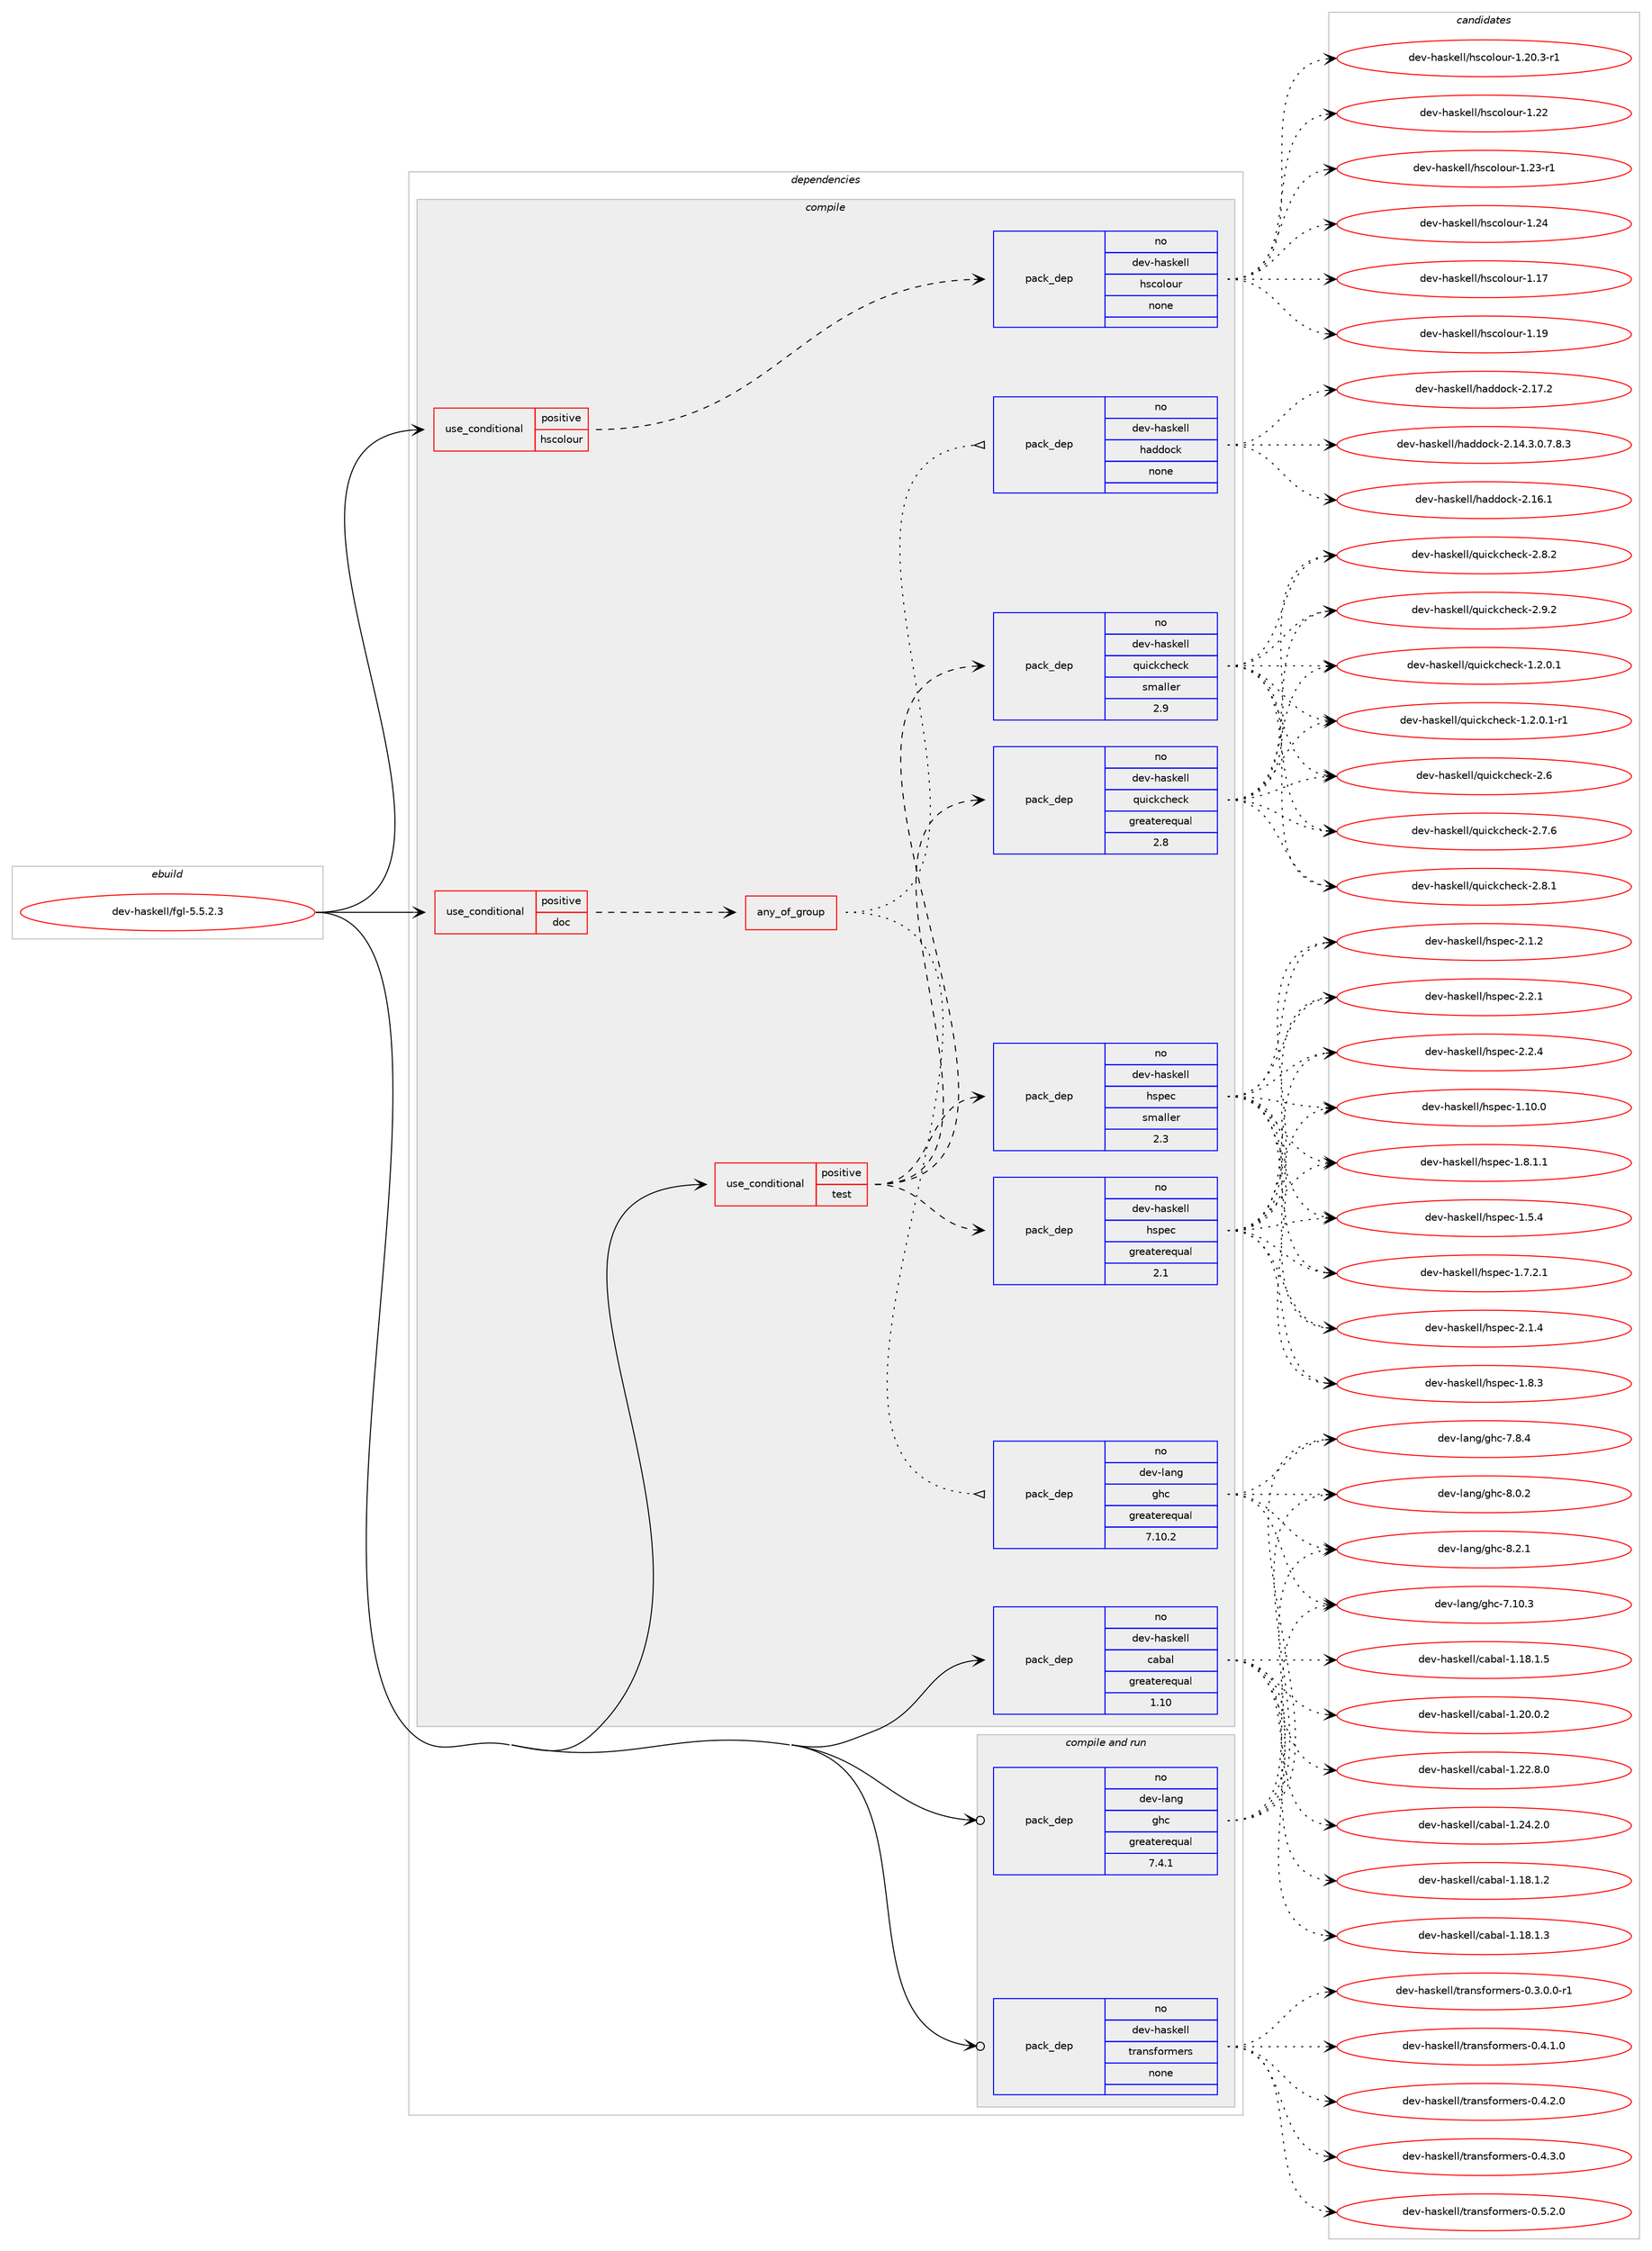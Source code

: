 digraph prolog {

# *************
# Graph options
# *************

newrank=true;
concentrate=true;
compound=true;
graph [rankdir=LR,fontname=Helvetica,fontsize=10,ranksep=1.5];#, ranksep=2.5, nodesep=0.2];
edge  [arrowhead=vee];
node  [fontname=Helvetica,fontsize=10];

# **********
# The ebuild
# **********

subgraph cluster_leftcol {
color=gray;
rank=same;
label=<<i>ebuild</i>>;
id [label="dev-haskell/fgl-5.5.2.3", color=red, width=4, href="../dev-haskell/fgl-5.5.2.3.svg"];
}

# ****************
# The dependencies
# ****************

subgraph cluster_midcol {
color=gray;
label=<<i>dependencies</i>>;
subgraph cluster_compile {
fillcolor="#eeeeee";
style=filled;
label=<<i>compile</i>>;
subgraph cond18888 {
dependency80506 [label=<<TABLE BORDER="0" CELLBORDER="1" CELLSPACING="0" CELLPADDING="4"><TR><TD ROWSPAN="3" CELLPADDING="10">use_conditional</TD></TR><TR><TD>positive</TD></TR><TR><TD>doc</TD></TR></TABLE>>, shape=none, color=red];
subgraph any2000 {
dependency80507 [label=<<TABLE BORDER="0" CELLBORDER="1" CELLSPACING="0" CELLPADDING="4"><TR><TD CELLPADDING="10">any_of_group</TD></TR></TABLE>>, shape=none, color=red];subgraph pack59588 {
dependency80508 [label=<<TABLE BORDER="0" CELLBORDER="1" CELLSPACING="0" CELLPADDING="4" WIDTH="220"><TR><TD ROWSPAN="6" CELLPADDING="30">pack_dep</TD></TR><TR><TD WIDTH="110">no</TD></TR><TR><TD>dev-haskell</TD></TR><TR><TD>haddock</TD></TR><TR><TD>none</TD></TR><TR><TD></TD></TR></TABLE>>, shape=none, color=blue];
}
dependency80507:e -> dependency80508:w [weight=20,style="dotted",arrowhead="oinv"];
subgraph pack59589 {
dependency80509 [label=<<TABLE BORDER="0" CELLBORDER="1" CELLSPACING="0" CELLPADDING="4" WIDTH="220"><TR><TD ROWSPAN="6" CELLPADDING="30">pack_dep</TD></TR><TR><TD WIDTH="110">no</TD></TR><TR><TD>dev-lang</TD></TR><TR><TD>ghc</TD></TR><TR><TD>greaterequal</TD></TR><TR><TD>7.10.2</TD></TR></TABLE>>, shape=none, color=blue];
}
dependency80507:e -> dependency80509:w [weight=20,style="dotted",arrowhead="oinv"];
}
dependency80506:e -> dependency80507:w [weight=20,style="dashed",arrowhead="vee"];
}
id:e -> dependency80506:w [weight=20,style="solid",arrowhead="vee"];
subgraph cond18889 {
dependency80510 [label=<<TABLE BORDER="0" CELLBORDER="1" CELLSPACING="0" CELLPADDING="4"><TR><TD ROWSPAN="3" CELLPADDING="10">use_conditional</TD></TR><TR><TD>positive</TD></TR><TR><TD>hscolour</TD></TR></TABLE>>, shape=none, color=red];
subgraph pack59590 {
dependency80511 [label=<<TABLE BORDER="0" CELLBORDER="1" CELLSPACING="0" CELLPADDING="4" WIDTH="220"><TR><TD ROWSPAN="6" CELLPADDING="30">pack_dep</TD></TR><TR><TD WIDTH="110">no</TD></TR><TR><TD>dev-haskell</TD></TR><TR><TD>hscolour</TD></TR><TR><TD>none</TD></TR><TR><TD></TD></TR></TABLE>>, shape=none, color=blue];
}
dependency80510:e -> dependency80511:w [weight=20,style="dashed",arrowhead="vee"];
}
id:e -> dependency80510:w [weight=20,style="solid",arrowhead="vee"];
subgraph cond18890 {
dependency80512 [label=<<TABLE BORDER="0" CELLBORDER="1" CELLSPACING="0" CELLPADDING="4"><TR><TD ROWSPAN="3" CELLPADDING="10">use_conditional</TD></TR><TR><TD>positive</TD></TR><TR><TD>test</TD></TR></TABLE>>, shape=none, color=red];
subgraph pack59591 {
dependency80513 [label=<<TABLE BORDER="0" CELLBORDER="1" CELLSPACING="0" CELLPADDING="4" WIDTH="220"><TR><TD ROWSPAN="6" CELLPADDING="30">pack_dep</TD></TR><TR><TD WIDTH="110">no</TD></TR><TR><TD>dev-haskell</TD></TR><TR><TD>hspec</TD></TR><TR><TD>greaterequal</TD></TR><TR><TD>2.1</TD></TR></TABLE>>, shape=none, color=blue];
}
dependency80512:e -> dependency80513:w [weight=20,style="dashed",arrowhead="vee"];
subgraph pack59592 {
dependency80514 [label=<<TABLE BORDER="0" CELLBORDER="1" CELLSPACING="0" CELLPADDING="4" WIDTH="220"><TR><TD ROWSPAN="6" CELLPADDING="30">pack_dep</TD></TR><TR><TD WIDTH="110">no</TD></TR><TR><TD>dev-haskell</TD></TR><TR><TD>hspec</TD></TR><TR><TD>smaller</TD></TR><TR><TD>2.3</TD></TR></TABLE>>, shape=none, color=blue];
}
dependency80512:e -> dependency80514:w [weight=20,style="dashed",arrowhead="vee"];
subgraph pack59593 {
dependency80515 [label=<<TABLE BORDER="0" CELLBORDER="1" CELLSPACING="0" CELLPADDING="4" WIDTH="220"><TR><TD ROWSPAN="6" CELLPADDING="30">pack_dep</TD></TR><TR><TD WIDTH="110">no</TD></TR><TR><TD>dev-haskell</TD></TR><TR><TD>quickcheck</TD></TR><TR><TD>greaterequal</TD></TR><TR><TD>2.8</TD></TR></TABLE>>, shape=none, color=blue];
}
dependency80512:e -> dependency80515:w [weight=20,style="dashed",arrowhead="vee"];
subgraph pack59594 {
dependency80516 [label=<<TABLE BORDER="0" CELLBORDER="1" CELLSPACING="0" CELLPADDING="4" WIDTH="220"><TR><TD ROWSPAN="6" CELLPADDING="30">pack_dep</TD></TR><TR><TD WIDTH="110">no</TD></TR><TR><TD>dev-haskell</TD></TR><TR><TD>quickcheck</TD></TR><TR><TD>smaller</TD></TR><TR><TD>2.9</TD></TR></TABLE>>, shape=none, color=blue];
}
dependency80512:e -> dependency80516:w [weight=20,style="dashed",arrowhead="vee"];
}
id:e -> dependency80512:w [weight=20,style="solid",arrowhead="vee"];
subgraph pack59595 {
dependency80517 [label=<<TABLE BORDER="0" CELLBORDER="1" CELLSPACING="0" CELLPADDING="4" WIDTH="220"><TR><TD ROWSPAN="6" CELLPADDING="30">pack_dep</TD></TR><TR><TD WIDTH="110">no</TD></TR><TR><TD>dev-haskell</TD></TR><TR><TD>cabal</TD></TR><TR><TD>greaterequal</TD></TR><TR><TD>1.10</TD></TR></TABLE>>, shape=none, color=blue];
}
id:e -> dependency80517:w [weight=20,style="solid",arrowhead="vee"];
}
subgraph cluster_compileandrun {
fillcolor="#eeeeee";
style=filled;
label=<<i>compile and run</i>>;
subgraph pack59596 {
dependency80518 [label=<<TABLE BORDER="0" CELLBORDER="1" CELLSPACING="0" CELLPADDING="4" WIDTH="220"><TR><TD ROWSPAN="6" CELLPADDING="30">pack_dep</TD></TR><TR><TD WIDTH="110">no</TD></TR><TR><TD>dev-haskell</TD></TR><TR><TD>transformers</TD></TR><TR><TD>none</TD></TR><TR><TD></TD></TR></TABLE>>, shape=none, color=blue];
}
id:e -> dependency80518:w [weight=20,style="solid",arrowhead="odotvee"];
subgraph pack59597 {
dependency80519 [label=<<TABLE BORDER="0" CELLBORDER="1" CELLSPACING="0" CELLPADDING="4" WIDTH="220"><TR><TD ROWSPAN="6" CELLPADDING="30">pack_dep</TD></TR><TR><TD WIDTH="110">no</TD></TR><TR><TD>dev-lang</TD></TR><TR><TD>ghc</TD></TR><TR><TD>greaterequal</TD></TR><TR><TD>7.4.1</TD></TR></TABLE>>, shape=none, color=blue];
}
id:e -> dependency80519:w [weight=20,style="solid",arrowhead="odotvee"];
}
subgraph cluster_run {
fillcolor="#eeeeee";
style=filled;
label=<<i>run</i>>;
}
}

# **************
# The candidates
# **************

subgraph cluster_choices {
rank=same;
color=gray;
label=<<i>candidates</i>>;

subgraph choice59588 {
color=black;
nodesep=1;
choice1001011184510497115107101108108471049710010011199107455046495246514648465546564651 [label="dev-haskell/haddock-2.14.3.0.7.8.3", color=red, width=4,href="../dev-haskell/haddock-2.14.3.0.7.8.3.svg"];
choice100101118451049711510710110810847104971001001119910745504649544649 [label="dev-haskell/haddock-2.16.1", color=red, width=4,href="../dev-haskell/haddock-2.16.1.svg"];
choice100101118451049711510710110810847104971001001119910745504649554650 [label="dev-haskell/haddock-2.17.2", color=red, width=4,href="../dev-haskell/haddock-2.17.2.svg"];
dependency80508:e -> choice1001011184510497115107101108108471049710010011199107455046495246514648465546564651:w [style=dotted,weight="100"];
dependency80508:e -> choice100101118451049711510710110810847104971001001119910745504649544649:w [style=dotted,weight="100"];
dependency80508:e -> choice100101118451049711510710110810847104971001001119910745504649554650:w [style=dotted,weight="100"];
}
subgraph choice59589 {
color=black;
nodesep=1;
choice1001011184510897110103471031049945554649484651 [label="dev-lang/ghc-7.10.3", color=red, width=4,href="../dev-lang/ghc-7.10.3.svg"];
choice10010111845108971101034710310499455546564652 [label="dev-lang/ghc-7.8.4", color=red, width=4,href="../dev-lang/ghc-7.8.4.svg"];
choice10010111845108971101034710310499455646484650 [label="dev-lang/ghc-8.0.2", color=red, width=4,href="../dev-lang/ghc-8.0.2.svg"];
choice10010111845108971101034710310499455646504649 [label="dev-lang/ghc-8.2.1", color=red, width=4,href="../dev-lang/ghc-8.2.1.svg"];
dependency80509:e -> choice1001011184510897110103471031049945554649484651:w [style=dotted,weight="100"];
dependency80509:e -> choice10010111845108971101034710310499455546564652:w [style=dotted,weight="100"];
dependency80509:e -> choice10010111845108971101034710310499455646484650:w [style=dotted,weight="100"];
dependency80509:e -> choice10010111845108971101034710310499455646504649:w [style=dotted,weight="100"];
}
subgraph choice59590 {
color=black;
nodesep=1;
choice100101118451049711510710110810847104115991111081111171144549464955 [label="dev-haskell/hscolour-1.17", color=red, width=4,href="../dev-haskell/hscolour-1.17.svg"];
choice100101118451049711510710110810847104115991111081111171144549464957 [label="dev-haskell/hscolour-1.19", color=red, width=4,href="../dev-haskell/hscolour-1.19.svg"];
choice10010111845104971151071011081084710411599111108111117114454946504846514511449 [label="dev-haskell/hscolour-1.20.3-r1", color=red, width=4,href="../dev-haskell/hscolour-1.20.3-r1.svg"];
choice100101118451049711510710110810847104115991111081111171144549465050 [label="dev-haskell/hscolour-1.22", color=red, width=4,href="../dev-haskell/hscolour-1.22.svg"];
choice1001011184510497115107101108108471041159911110811111711445494650514511449 [label="dev-haskell/hscolour-1.23-r1", color=red, width=4,href="../dev-haskell/hscolour-1.23-r1.svg"];
choice100101118451049711510710110810847104115991111081111171144549465052 [label="dev-haskell/hscolour-1.24", color=red, width=4,href="../dev-haskell/hscolour-1.24.svg"];
dependency80511:e -> choice100101118451049711510710110810847104115991111081111171144549464955:w [style=dotted,weight="100"];
dependency80511:e -> choice100101118451049711510710110810847104115991111081111171144549464957:w [style=dotted,weight="100"];
dependency80511:e -> choice10010111845104971151071011081084710411599111108111117114454946504846514511449:w [style=dotted,weight="100"];
dependency80511:e -> choice100101118451049711510710110810847104115991111081111171144549465050:w [style=dotted,weight="100"];
dependency80511:e -> choice1001011184510497115107101108108471041159911110811111711445494650514511449:w [style=dotted,weight="100"];
dependency80511:e -> choice100101118451049711510710110810847104115991111081111171144549465052:w [style=dotted,weight="100"];
}
subgraph choice59591 {
color=black;
nodesep=1;
choice1001011184510497115107101108108471041151121019945494649484648 [label="dev-haskell/hspec-1.10.0", color=red, width=4,href="../dev-haskell/hspec-1.10.0.svg"];
choice10010111845104971151071011081084710411511210199454946534652 [label="dev-haskell/hspec-1.5.4", color=red, width=4,href="../dev-haskell/hspec-1.5.4.svg"];
choice100101118451049711510710110810847104115112101994549465546504649 [label="dev-haskell/hspec-1.7.2.1", color=red, width=4,href="../dev-haskell/hspec-1.7.2.1.svg"];
choice100101118451049711510710110810847104115112101994549465646494649 [label="dev-haskell/hspec-1.8.1.1", color=red, width=4,href="../dev-haskell/hspec-1.8.1.1.svg"];
choice10010111845104971151071011081084710411511210199454946564651 [label="dev-haskell/hspec-1.8.3", color=red, width=4,href="../dev-haskell/hspec-1.8.3.svg"];
choice10010111845104971151071011081084710411511210199455046494650 [label="dev-haskell/hspec-2.1.2", color=red, width=4,href="../dev-haskell/hspec-2.1.2.svg"];
choice10010111845104971151071011081084710411511210199455046494652 [label="dev-haskell/hspec-2.1.4", color=red, width=4,href="../dev-haskell/hspec-2.1.4.svg"];
choice10010111845104971151071011081084710411511210199455046504649 [label="dev-haskell/hspec-2.2.1", color=red, width=4,href="../dev-haskell/hspec-2.2.1.svg"];
choice10010111845104971151071011081084710411511210199455046504652 [label="dev-haskell/hspec-2.2.4", color=red, width=4,href="../dev-haskell/hspec-2.2.4.svg"];
dependency80513:e -> choice1001011184510497115107101108108471041151121019945494649484648:w [style=dotted,weight="100"];
dependency80513:e -> choice10010111845104971151071011081084710411511210199454946534652:w [style=dotted,weight="100"];
dependency80513:e -> choice100101118451049711510710110810847104115112101994549465546504649:w [style=dotted,weight="100"];
dependency80513:e -> choice100101118451049711510710110810847104115112101994549465646494649:w [style=dotted,weight="100"];
dependency80513:e -> choice10010111845104971151071011081084710411511210199454946564651:w [style=dotted,weight="100"];
dependency80513:e -> choice10010111845104971151071011081084710411511210199455046494650:w [style=dotted,weight="100"];
dependency80513:e -> choice10010111845104971151071011081084710411511210199455046494652:w [style=dotted,weight="100"];
dependency80513:e -> choice10010111845104971151071011081084710411511210199455046504649:w [style=dotted,weight="100"];
dependency80513:e -> choice10010111845104971151071011081084710411511210199455046504652:w [style=dotted,weight="100"];
}
subgraph choice59592 {
color=black;
nodesep=1;
choice1001011184510497115107101108108471041151121019945494649484648 [label="dev-haskell/hspec-1.10.0", color=red, width=4,href="../dev-haskell/hspec-1.10.0.svg"];
choice10010111845104971151071011081084710411511210199454946534652 [label="dev-haskell/hspec-1.5.4", color=red, width=4,href="../dev-haskell/hspec-1.5.4.svg"];
choice100101118451049711510710110810847104115112101994549465546504649 [label="dev-haskell/hspec-1.7.2.1", color=red, width=4,href="../dev-haskell/hspec-1.7.2.1.svg"];
choice100101118451049711510710110810847104115112101994549465646494649 [label="dev-haskell/hspec-1.8.1.1", color=red, width=4,href="../dev-haskell/hspec-1.8.1.1.svg"];
choice10010111845104971151071011081084710411511210199454946564651 [label="dev-haskell/hspec-1.8.3", color=red, width=4,href="../dev-haskell/hspec-1.8.3.svg"];
choice10010111845104971151071011081084710411511210199455046494650 [label="dev-haskell/hspec-2.1.2", color=red, width=4,href="../dev-haskell/hspec-2.1.2.svg"];
choice10010111845104971151071011081084710411511210199455046494652 [label="dev-haskell/hspec-2.1.4", color=red, width=4,href="../dev-haskell/hspec-2.1.4.svg"];
choice10010111845104971151071011081084710411511210199455046504649 [label="dev-haskell/hspec-2.2.1", color=red, width=4,href="../dev-haskell/hspec-2.2.1.svg"];
choice10010111845104971151071011081084710411511210199455046504652 [label="dev-haskell/hspec-2.2.4", color=red, width=4,href="../dev-haskell/hspec-2.2.4.svg"];
dependency80514:e -> choice1001011184510497115107101108108471041151121019945494649484648:w [style=dotted,weight="100"];
dependency80514:e -> choice10010111845104971151071011081084710411511210199454946534652:w [style=dotted,weight="100"];
dependency80514:e -> choice100101118451049711510710110810847104115112101994549465546504649:w [style=dotted,weight="100"];
dependency80514:e -> choice100101118451049711510710110810847104115112101994549465646494649:w [style=dotted,weight="100"];
dependency80514:e -> choice10010111845104971151071011081084710411511210199454946564651:w [style=dotted,weight="100"];
dependency80514:e -> choice10010111845104971151071011081084710411511210199455046494650:w [style=dotted,weight="100"];
dependency80514:e -> choice10010111845104971151071011081084710411511210199455046494652:w [style=dotted,weight="100"];
dependency80514:e -> choice10010111845104971151071011081084710411511210199455046504649:w [style=dotted,weight="100"];
dependency80514:e -> choice10010111845104971151071011081084710411511210199455046504652:w [style=dotted,weight="100"];
}
subgraph choice59593 {
color=black;
nodesep=1;
choice1001011184510497115107101108108471131171059910799104101991074549465046484649 [label="dev-haskell/quickcheck-1.2.0.1", color=red, width=4,href="../dev-haskell/quickcheck-1.2.0.1.svg"];
choice10010111845104971151071011081084711311710599107991041019910745494650464846494511449 [label="dev-haskell/quickcheck-1.2.0.1-r1", color=red, width=4,href="../dev-haskell/quickcheck-1.2.0.1-r1.svg"];
choice10010111845104971151071011081084711311710599107991041019910745504654 [label="dev-haskell/quickcheck-2.6", color=red, width=4,href="../dev-haskell/quickcheck-2.6.svg"];
choice100101118451049711510710110810847113117105991079910410199107455046554654 [label="dev-haskell/quickcheck-2.7.6", color=red, width=4,href="../dev-haskell/quickcheck-2.7.6.svg"];
choice100101118451049711510710110810847113117105991079910410199107455046564649 [label="dev-haskell/quickcheck-2.8.1", color=red, width=4,href="../dev-haskell/quickcheck-2.8.1.svg"];
choice100101118451049711510710110810847113117105991079910410199107455046564650 [label="dev-haskell/quickcheck-2.8.2", color=red, width=4,href="../dev-haskell/quickcheck-2.8.2.svg"];
choice100101118451049711510710110810847113117105991079910410199107455046574650 [label="dev-haskell/quickcheck-2.9.2", color=red, width=4,href="../dev-haskell/quickcheck-2.9.2.svg"];
dependency80515:e -> choice1001011184510497115107101108108471131171059910799104101991074549465046484649:w [style=dotted,weight="100"];
dependency80515:e -> choice10010111845104971151071011081084711311710599107991041019910745494650464846494511449:w [style=dotted,weight="100"];
dependency80515:e -> choice10010111845104971151071011081084711311710599107991041019910745504654:w [style=dotted,weight="100"];
dependency80515:e -> choice100101118451049711510710110810847113117105991079910410199107455046554654:w [style=dotted,weight="100"];
dependency80515:e -> choice100101118451049711510710110810847113117105991079910410199107455046564649:w [style=dotted,weight="100"];
dependency80515:e -> choice100101118451049711510710110810847113117105991079910410199107455046564650:w [style=dotted,weight="100"];
dependency80515:e -> choice100101118451049711510710110810847113117105991079910410199107455046574650:w [style=dotted,weight="100"];
}
subgraph choice59594 {
color=black;
nodesep=1;
choice1001011184510497115107101108108471131171059910799104101991074549465046484649 [label="dev-haskell/quickcheck-1.2.0.1", color=red, width=4,href="../dev-haskell/quickcheck-1.2.0.1.svg"];
choice10010111845104971151071011081084711311710599107991041019910745494650464846494511449 [label="dev-haskell/quickcheck-1.2.0.1-r1", color=red, width=4,href="../dev-haskell/quickcheck-1.2.0.1-r1.svg"];
choice10010111845104971151071011081084711311710599107991041019910745504654 [label="dev-haskell/quickcheck-2.6", color=red, width=4,href="../dev-haskell/quickcheck-2.6.svg"];
choice100101118451049711510710110810847113117105991079910410199107455046554654 [label="dev-haskell/quickcheck-2.7.6", color=red, width=4,href="../dev-haskell/quickcheck-2.7.6.svg"];
choice100101118451049711510710110810847113117105991079910410199107455046564649 [label="dev-haskell/quickcheck-2.8.1", color=red, width=4,href="../dev-haskell/quickcheck-2.8.1.svg"];
choice100101118451049711510710110810847113117105991079910410199107455046564650 [label="dev-haskell/quickcheck-2.8.2", color=red, width=4,href="../dev-haskell/quickcheck-2.8.2.svg"];
choice100101118451049711510710110810847113117105991079910410199107455046574650 [label="dev-haskell/quickcheck-2.9.2", color=red, width=4,href="../dev-haskell/quickcheck-2.9.2.svg"];
dependency80516:e -> choice1001011184510497115107101108108471131171059910799104101991074549465046484649:w [style=dotted,weight="100"];
dependency80516:e -> choice10010111845104971151071011081084711311710599107991041019910745494650464846494511449:w [style=dotted,weight="100"];
dependency80516:e -> choice10010111845104971151071011081084711311710599107991041019910745504654:w [style=dotted,weight="100"];
dependency80516:e -> choice100101118451049711510710110810847113117105991079910410199107455046554654:w [style=dotted,weight="100"];
dependency80516:e -> choice100101118451049711510710110810847113117105991079910410199107455046564649:w [style=dotted,weight="100"];
dependency80516:e -> choice100101118451049711510710110810847113117105991079910410199107455046564650:w [style=dotted,weight="100"];
dependency80516:e -> choice100101118451049711510710110810847113117105991079910410199107455046574650:w [style=dotted,weight="100"];
}
subgraph choice59595 {
color=black;
nodesep=1;
choice10010111845104971151071011081084799979897108454946495646494650 [label="dev-haskell/cabal-1.18.1.2", color=red, width=4,href="../dev-haskell/cabal-1.18.1.2.svg"];
choice10010111845104971151071011081084799979897108454946495646494651 [label="dev-haskell/cabal-1.18.1.3", color=red, width=4,href="../dev-haskell/cabal-1.18.1.3.svg"];
choice10010111845104971151071011081084799979897108454946495646494653 [label="dev-haskell/cabal-1.18.1.5", color=red, width=4,href="../dev-haskell/cabal-1.18.1.5.svg"];
choice10010111845104971151071011081084799979897108454946504846484650 [label="dev-haskell/cabal-1.20.0.2", color=red, width=4,href="../dev-haskell/cabal-1.20.0.2.svg"];
choice10010111845104971151071011081084799979897108454946505046564648 [label="dev-haskell/cabal-1.22.8.0", color=red, width=4,href="../dev-haskell/cabal-1.22.8.0.svg"];
choice10010111845104971151071011081084799979897108454946505246504648 [label="dev-haskell/cabal-1.24.2.0", color=red, width=4,href="../dev-haskell/cabal-1.24.2.0.svg"];
dependency80517:e -> choice10010111845104971151071011081084799979897108454946495646494650:w [style=dotted,weight="100"];
dependency80517:e -> choice10010111845104971151071011081084799979897108454946495646494651:w [style=dotted,weight="100"];
dependency80517:e -> choice10010111845104971151071011081084799979897108454946495646494653:w [style=dotted,weight="100"];
dependency80517:e -> choice10010111845104971151071011081084799979897108454946504846484650:w [style=dotted,weight="100"];
dependency80517:e -> choice10010111845104971151071011081084799979897108454946505046564648:w [style=dotted,weight="100"];
dependency80517:e -> choice10010111845104971151071011081084799979897108454946505246504648:w [style=dotted,weight="100"];
}
subgraph choice59596 {
color=black;
nodesep=1;
choice1001011184510497115107101108108471161149711011510211111410910111411545484651464846484511449 [label="dev-haskell/transformers-0.3.0.0-r1", color=red, width=4,href="../dev-haskell/transformers-0.3.0.0-r1.svg"];
choice100101118451049711510710110810847116114971101151021111141091011141154548465246494648 [label="dev-haskell/transformers-0.4.1.0", color=red, width=4,href="../dev-haskell/transformers-0.4.1.0.svg"];
choice100101118451049711510710110810847116114971101151021111141091011141154548465246504648 [label="dev-haskell/transformers-0.4.2.0", color=red, width=4,href="../dev-haskell/transformers-0.4.2.0.svg"];
choice100101118451049711510710110810847116114971101151021111141091011141154548465246514648 [label="dev-haskell/transformers-0.4.3.0", color=red, width=4,href="../dev-haskell/transformers-0.4.3.0.svg"];
choice100101118451049711510710110810847116114971101151021111141091011141154548465346504648 [label="dev-haskell/transformers-0.5.2.0", color=red, width=4,href="../dev-haskell/transformers-0.5.2.0.svg"];
dependency80518:e -> choice1001011184510497115107101108108471161149711011510211111410910111411545484651464846484511449:w [style=dotted,weight="100"];
dependency80518:e -> choice100101118451049711510710110810847116114971101151021111141091011141154548465246494648:w [style=dotted,weight="100"];
dependency80518:e -> choice100101118451049711510710110810847116114971101151021111141091011141154548465246504648:w [style=dotted,weight="100"];
dependency80518:e -> choice100101118451049711510710110810847116114971101151021111141091011141154548465246514648:w [style=dotted,weight="100"];
dependency80518:e -> choice100101118451049711510710110810847116114971101151021111141091011141154548465346504648:w [style=dotted,weight="100"];
}
subgraph choice59597 {
color=black;
nodesep=1;
choice1001011184510897110103471031049945554649484651 [label="dev-lang/ghc-7.10.3", color=red, width=4,href="../dev-lang/ghc-7.10.3.svg"];
choice10010111845108971101034710310499455546564652 [label="dev-lang/ghc-7.8.4", color=red, width=4,href="../dev-lang/ghc-7.8.4.svg"];
choice10010111845108971101034710310499455646484650 [label="dev-lang/ghc-8.0.2", color=red, width=4,href="../dev-lang/ghc-8.0.2.svg"];
choice10010111845108971101034710310499455646504649 [label="dev-lang/ghc-8.2.1", color=red, width=4,href="../dev-lang/ghc-8.2.1.svg"];
dependency80519:e -> choice1001011184510897110103471031049945554649484651:w [style=dotted,weight="100"];
dependency80519:e -> choice10010111845108971101034710310499455546564652:w [style=dotted,weight="100"];
dependency80519:e -> choice10010111845108971101034710310499455646484650:w [style=dotted,weight="100"];
dependency80519:e -> choice10010111845108971101034710310499455646504649:w [style=dotted,weight="100"];
}
}

}
